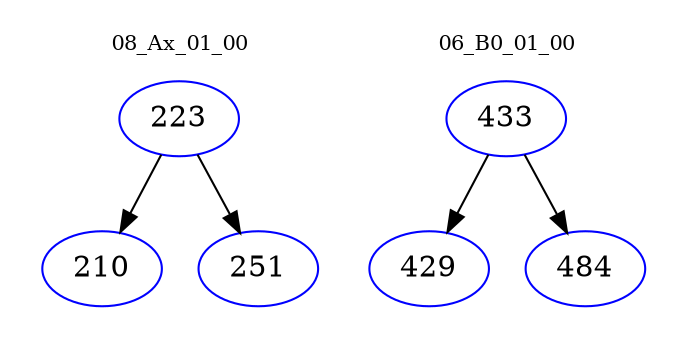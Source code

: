 digraph{
subgraph cluster_0 {
color = white
label = "08_Ax_01_00";
fontsize=10;
T0_223 [label="223", color="blue"]
T0_223 -> T0_210 [color="black"]
T0_210 [label="210", color="blue"]
T0_223 -> T0_251 [color="black"]
T0_251 [label="251", color="blue"]
}
subgraph cluster_1 {
color = white
label = "06_B0_01_00";
fontsize=10;
T1_433 [label="433", color="blue"]
T1_433 -> T1_429 [color="black"]
T1_429 [label="429", color="blue"]
T1_433 -> T1_484 [color="black"]
T1_484 [label="484", color="blue"]
}
}
